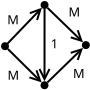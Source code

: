 <?xml version="1.0" encoding="UTF-8"?>
<dia:diagram xmlns:dia="http://www.lysator.liu.se/~alla/dia/">
  <dia:layer name="Arrière-plan" visible="true" active="true">
    <dia:object type="Standard - Ellipse" version="0" id="O0">
      <dia:attribute name="obj_pos">
        <dia:point val="-2.125,-0.125"/>
      </dia:attribute>
      <dia:attribute name="obj_bb">
        <dia:rectangle val="-2.175,-0.175;-1.775,0.225"/>
      </dia:attribute>
      <dia:attribute name="elem_corner">
        <dia:point val="-2.125,-0.125"/>
      </dia:attribute>
      <dia:attribute name="elem_width">
        <dia:real val="0.3"/>
      </dia:attribute>
      <dia:attribute name="elem_height">
        <dia:real val="0.3"/>
      </dia:attribute>
      <dia:attribute name="border_width">
        <dia:real val="0.1"/>
      </dia:attribute>
      <dia:attribute name="inner_color">
        <dia:color val="#000000"/>
      </dia:attribute>
    </dia:object>
    <dia:object type="Standard - Ellipse" version="0" id="O1">
      <dia:attribute name="obj_pos">
        <dia:point val="-0.147,-2.184"/>
      </dia:attribute>
      <dia:attribute name="obj_bb">
        <dia:rectangle val="-0.197,-2.234;0.203,-1.834"/>
      </dia:attribute>
      <dia:attribute name="elem_corner">
        <dia:point val="-0.147,-2.184"/>
      </dia:attribute>
      <dia:attribute name="elem_width">
        <dia:real val="0.3"/>
      </dia:attribute>
      <dia:attribute name="elem_height">
        <dia:real val="0.3"/>
      </dia:attribute>
      <dia:attribute name="border_width">
        <dia:real val="0.1"/>
      </dia:attribute>
      <dia:attribute name="inner_color">
        <dia:color val="#000000"/>
      </dia:attribute>
    </dia:object>
    <dia:object type="Standard - Ellipse" version="0" id="O2">
      <dia:attribute name="obj_pos">
        <dia:point val="1.919,-0.179"/>
      </dia:attribute>
      <dia:attribute name="obj_bb">
        <dia:rectangle val="1.869,-0.229;2.269,0.171"/>
      </dia:attribute>
      <dia:attribute name="elem_corner">
        <dia:point val="1.919,-0.179"/>
      </dia:attribute>
      <dia:attribute name="elem_width">
        <dia:real val="0.3"/>
      </dia:attribute>
      <dia:attribute name="elem_height">
        <dia:real val="0.3"/>
      </dia:attribute>
      <dia:attribute name="border_width">
        <dia:real val="0.1"/>
      </dia:attribute>
      <dia:attribute name="inner_color">
        <dia:color val="#000000"/>
      </dia:attribute>
    </dia:object>
    <dia:object type="Standard - Ellipse" version="0" id="O3">
      <dia:attribute name="obj_pos">
        <dia:point val="-0.15,1.828"/>
      </dia:attribute>
      <dia:attribute name="obj_bb">
        <dia:rectangle val="-0.2,1.778;0.2,2.178"/>
      </dia:attribute>
      <dia:attribute name="elem_corner">
        <dia:point val="-0.15,1.828"/>
      </dia:attribute>
      <dia:attribute name="elem_width">
        <dia:real val="0.3"/>
      </dia:attribute>
      <dia:attribute name="elem_height">
        <dia:real val="0.3"/>
      </dia:attribute>
      <dia:attribute name="border_width">
        <dia:real val="0.1"/>
      </dia:attribute>
      <dia:attribute name="inner_color">
        <dia:color val="#000000"/>
      </dia:attribute>
    </dia:object>
    <dia:object type="Standard - Line" version="0" id="O4">
      <dia:attribute name="obj_pos">
        <dia:point val="-0.128,-1.897"/>
      </dia:attribute>
      <dia:attribute name="obj_bb">
        <dia:rectangle val="-1.914,-1.968;-0.057,-0.041"/>
      </dia:attribute>
      <dia:attribute name="conn_endpoints">
        <dia:point val="-0.128,-1.897"/>
        <dia:point val="-1.844,-0.112"/>
      </dia:attribute>
      <dia:attribute name="numcp">
        <dia:int val="1"/>
      </dia:attribute>
      <dia:attribute name="start_arrow">
        <dia:enum val="1"/>
      </dia:attribute>
      <dia:attribute name="start_arrow_length">
        <dia:real val="0.5"/>
      </dia:attribute>
      <dia:attribute name="start_arrow_width">
        <dia:real val="0.5"/>
      </dia:attribute>
      <dia:connections>
        <dia:connection handle="0" to="O1" connection="8"/>
        <dia:connection handle="1" to="O0" connection="8"/>
      </dia:connections>
    </dia:object>
    <dia:object type="Standard - Line" version="0" id="O5">
      <dia:attribute name="obj_pos">
        <dia:point val="-0.14,1.839"/>
      </dia:attribute>
      <dia:attribute name="obj_bb">
        <dia:rectangle val="-1.905,0.094;-0.07,1.91"/>
      </dia:attribute>
      <dia:attribute name="conn_endpoints">
        <dia:point val="-0.14,1.839"/>
        <dia:point val="-1.834,0.164"/>
      </dia:attribute>
      <dia:attribute name="numcp">
        <dia:int val="1"/>
      </dia:attribute>
      <dia:attribute name="start_arrow">
        <dia:enum val="1"/>
      </dia:attribute>
      <dia:attribute name="start_arrow_length">
        <dia:real val="0.5"/>
      </dia:attribute>
      <dia:attribute name="start_arrow_width">
        <dia:real val="0.5"/>
      </dia:attribute>
      <dia:connections>
        <dia:connection handle="0" to="O3" connection="8"/>
        <dia:connection handle="1" to="O0" connection="8"/>
      </dia:connections>
    </dia:object>
    <dia:object type="Standard - Line" version="0" id="O6">
      <dia:attribute name="obj_pos">
        <dia:point val="0.147,-1.895"/>
      </dia:attribute>
      <dia:attribute name="obj_bb">
        <dia:rectangle val="0.076,-1.965;2.006,-0.09"/>
      </dia:attribute>
      <dia:attribute name="conn_endpoints">
        <dia:point val="0.147,-1.895"/>
        <dia:point val="1.926,-0.168"/>
      </dia:attribute>
      <dia:attribute name="numcp">
        <dia:int val="1"/>
      </dia:attribute>
      <dia:attribute name="end_arrow">
        <dia:enum val="1"/>
      </dia:attribute>
      <dia:attribute name="end_arrow_length">
        <dia:real val="0.5"/>
      </dia:attribute>
      <dia:attribute name="end_arrow_width">
        <dia:real val="0.5"/>
      </dia:attribute>
      <dia:connections>
        <dia:connection handle="0" to="O1" connection="8"/>
        <dia:connection handle="1" to="O2" connection="8"/>
      </dia:connections>
    </dia:object>
    <dia:object type="Standard - Line" version="0" id="O7">
      <dia:attribute name="obj_pos">
        <dia:point val="0.144,1.839"/>
      </dia:attribute>
      <dia:attribute name="obj_bb">
        <dia:rectangle val="0.073,0.033;2.006,1.91"/>
      </dia:attribute>
      <dia:attribute name="conn_endpoints">
        <dia:point val="0.144,1.839"/>
        <dia:point val="1.925,0.11"/>
      </dia:attribute>
      <dia:attribute name="numcp">
        <dia:int val="1"/>
      </dia:attribute>
      <dia:attribute name="end_arrow">
        <dia:enum val="1"/>
      </dia:attribute>
      <dia:attribute name="end_arrow_length">
        <dia:real val="0.5"/>
      </dia:attribute>
      <dia:attribute name="end_arrow_width">
        <dia:real val="0.5"/>
      </dia:attribute>
      <dia:connections>
        <dia:connection handle="0" to="O3" connection="8"/>
        <dia:connection handle="1" to="O2" connection="8"/>
      </dia:connections>
    </dia:object>
    <dia:object type="Standard - Line" version="0" id="O8">
      <dia:attribute name="obj_pos">
        <dia:point val="0.0,1.778"/>
      </dia:attribute>
      <dia:attribute name="obj_bb">
        <dia:rectangle val="-0.33,-1.884;0.332,1.828"/>
      </dia:attribute>
      <dia:attribute name="conn_endpoints">
        <dia:point val="0.0,1.778"/>
        <dia:point val="0.003,-1.834"/>
      </dia:attribute>
      <dia:attribute name="numcp">
        <dia:int val="1"/>
      </dia:attribute>
      <dia:attribute name="start_arrow">
        <dia:enum val="1"/>
      </dia:attribute>
      <dia:attribute name="start_arrow_length">
        <dia:real val="0.5"/>
      </dia:attribute>
      <dia:attribute name="start_arrow_width">
        <dia:real val="0.5"/>
      </dia:attribute>
      <dia:connections>
        <dia:connection handle="0" to="O3" connection="8"/>
        <dia:connection handle="1" to="O1" connection="8"/>
      </dia:connections>
    </dia:object>
    <dia:object type="Standard - Text" version="1" id="O9">
      <dia:attribute name="obj_pos">
        <dia:point val="0.312,0.124"/>
      </dia:attribute>
      <dia:attribute name="obj_bb">
        <dia:rectangle val="0.312,-0.489;0.739,0.314"/>
      </dia:attribute>
      <dia:attribute name="text">
        <dia:composite type="text">
          <dia:attribute name="string">
            <dia:string>#1#</dia:string>
          </dia:attribute>
          <dia:attribute name="font">
            <dia:font family="sans" style="0" name="Helvetica"/>
          </dia:attribute>
          <dia:attribute name="height">
            <dia:real val="0.8"/>
          </dia:attribute>
          <dia:attribute name="pos">
            <dia:point val="0.312,0.124"/>
          </dia:attribute>
          <dia:attribute name="color">
            <dia:color val="#000000"/>
          </dia:attribute>
          <dia:attribute name="alignment">
            <dia:enum val="0"/>
          </dia:attribute>
        </dia:composite>
      </dia:attribute>
      <dia:attribute name="valign">
        <dia:enum val="3"/>
      </dia:attribute>
    </dia:object>
    <dia:object type="Standard - Text" version="1" id="O10">
      <dia:attribute name="obj_pos">
        <dia:point val="1.2,-1.463"/>
      </dia:attribute>
      <dia:attribute name="obj_bb">
        <dia:rectangle val="1.2,-2.077;1.771,-1.273"/>
      </dia:attribute>
      <dia:attribute name="text">
        <dia:composite type="text">
          <dia:attribute name="string">
            <dia:string>#M#</dia:string>
          </dia:attribute>
          <dia:attribute name="font">
            <dia:font family="sans" style="0" name="Helvetica"/>
          </dia:attribute>
          <dia:attribute name="height">
            <dia:real val="0.8"/>
          </dia:attribute>
          <dia:attribute name="pos">
            <dia:point val="1.2,-1.463"/>
          </dia:attribute>
          <dia:attribute name="color">
            <dia:color val="#000000"/>
          </dia:attribute>
          <dia:attribute name="alignment">
            <dia:enum val="0"/>
          </dia:attribute>
        </dia:composite>
      </dia:attribute>
      <dia:attribute name="valign">
        <dia:enum val="3"/>
      </dia:attribute>
    </dia:object>
    <dia:object type="Standard - Text" version="1" id="O11">
      <dia:attribute name="obj_pos">
        <dia:point val="1.425,1.612"/>
      </dia:attribute>
      <dia:attribute name="obj_bb">
        <dia:rectangle val="1.425,1.017;1.978,1.764"/>
      </dia:attribute>
      <dia:attribute name="text">
        <dia:composite type="text">
          <dia:attribute name="string">
            <dia:string>#M#</dia:string>
          </dia:attribute>
          <dia:attribute name="font">
            <dia:font family="sans" style="0" name="Helvetica"/>
          </dia:attribute>
          <dia:attribute name="height">
            <dia:real val="0.8"/>
          </dia:attribute>
          <dia:attribute name="pos">
            <dia:point val="1.425,1.612"/>
          </dia:attribute>
          <dia:attribute name="color">
            <dia:color val="#000000"/>
          </dia:attribute>
          <dia:attribute name="alignment">
            <dia:enum val="0"/>
          </dia:attribute>
        </dia:composite>
      </dia:attribute>
      <dia:attribute name="valign">
        <dia:enum val="3"/>
      </dia:attribute>
    </dia:object>
    <dia:object type="Standard - Text" version="1" id="O12">
      <dia:attribute name="obj_pos">
        <dia:point val="-1.863,-1.076"/>
      </dia:attribute>
      <dia:attribute name="obj_bb">
        <dia:rectangle val="-1.863,-1.671;-1.31,-0.923"/>
      </dia:attribute>
      <dia:attribute name="text">
        <dia:composite type="text">
          <dia:attribute name="string">
            <dia:string>#M#</dia:string>
          </dia:attribute>
          <dia:attribute name="font">
            <dia:font family="sans" style="0" name="Helvetica"/>
          </dia:attribute>
          <dia:attribute name="height">
            <dia:real val="0.8"/>
          </dia:attribute>
          <dia:attribute name="pos">
            <dia:point val="-1.863,-1.076"/>
          </dia:attribute>
          <dia:attribute name="color">
            <dia:color val="#000000"/>
          </dia:attribute>
          <dia:attribute name="alignment">
            <dia:enum val="0"/>
          </dia:attribute>
        </dia:composite>
      </dia:attribute>
      <dia:attribute name="valign">
        <dia:enum val="3"/>
      </dia:attribute>
    </dia:object>
    <dia:object type="Standard - Text" version="1" id="O13">
      <dia:attribute name="obj_pos">
        <dia:point val="-1.844,1.704"/>
      </dia:attribute>
      <dia:attribute name="obj_bb">
        <dia:rectangle val="-1.862,1.091;-1.291,1.894"/>
      </dia:attribute>
      <dia:attribute name="text">
        <dia:composite type="text">
          <dia:attribute name="string">
            <dia:string>#M#</dia:string>
          </dia:attribute>
          <dia:attribute name="font">
            <dia:font family="sans" style="0" name="Helvetica"/>
          </dia:attribute>
          <dia:attribute name="height">
            <dia:real val="0.8"/>
          </dia:attribute>
          <dia:attribute name="pos">
            <dia:point val="-1.844,1.704"/>
          </dia:attribute>
          <dia:attribute name="color">
            <dia:color val="#000000"/>
          </dia:attribute>
          <dia:attribute name="alignment">
            <dia:enum val="0"/>
          </dia:attribute>
        </dia:composite>
      </dia:attribute>
      <dia:attribute name="valign">
        <dia:enum val="3"/>
      </dia:attribute>
    </dia:object>
  </dia:layer>
</dia:diagram>

